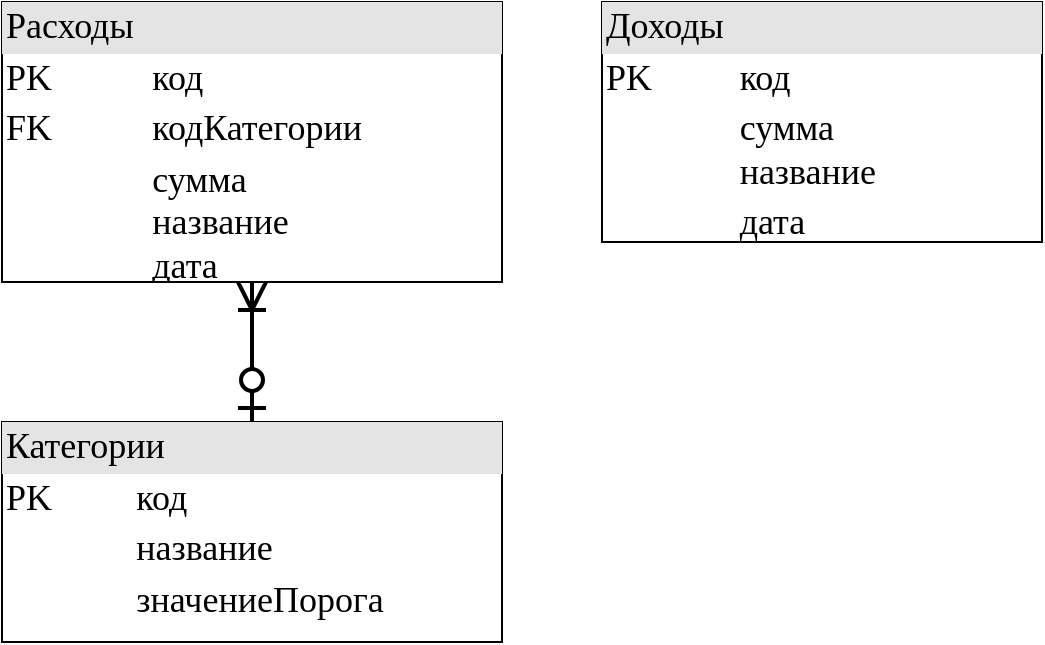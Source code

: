 <mxfile version="10.6.5" type="device"><diagram name="Page-1" id="2ca16b54-16f6-2749-3443-fa8db7711227"><mxGraphModel dx="988" dy="1324" grid="1" gridSize="10" guides="1" tooltips="1" connect="1" arrows="1" fold="1" page="1" pageScale="1" pageWidth="1100" pageHeight="850" background="#ffffff" math="0" shadow="0"><root><mxCell id="0"/><mxCell id="1" parent="0"/><mxCell id="js4tIPUn7rarIPgAlSwf-2" value="&lt;div style=&quot;box-sizing: border-box ; width: 100% ; background: rgb(228 , 228 , 228) ; padding: 2px ; font-size: 18px&quot;&gt;Расходы&lt;/div&gt;&lt;table style=&quot;width: 100% ; font-size: 18px&quot; cellpadding=&quot;2&quot; cellspacing=&quot;0&quot;&gt;&lt;tbody&gt;&lt;tr&gt;&lt;td&gt;&lt;font style=&quot;font-size: 18px&quot;&gt;PK&lt;/font&gt;&lt;/td&gt;&lt;td&gt;код&lt;/td&gt;&lt;/tr&gt;&lt;tr&gt;&lt;td&gt;&lt;font style=&quot;font-size: 18px&quot;&gt;FK&amp;nbsp; &amp;nbsp;&amp;nbsp;&lt;/font&gt;&lt;/td&gt;&lt;td&gt;&lt;font style=&quot;font-size: 18px&quot;&gt;кодКатегории&lt;/font&gt;&lt;/td&gt;&lt;/tr&gt;&lt;tr&gt;&lt;td&gt;&lt;/td&gt;&lt;td&gt;сумма&lt;br&gt;название&lt;br&gt;дата&lt;br&gt;&lt;br&gt;&lt;/td&gt;&lt;/tr&gt;&lt;/tbody&gt;&lt;/table&gt;" style="verticalAlign=top;align=left;overflow=fill;html=1;rounded=0;shadow=0;comic=0;labelBackgroundColor=none;strokeColor=#000000;strokeWidth=1;fillColor=#ffffff;fontFamily=Verdana;fontSize=12;fontColor=#000000;" vertex="1" parent="1"><mxGeometry x="170" y="-440" width="250" height="140" as="geometry"/></mxCell><mxCell id="js4tIPUn7rarIPgAlSwf-3" value="&lt;div style=&quot;box-sizing: border-box ; width: 100% ; background: rgb(228 , 228 , 228) ; padding: 2px ; font-size: 18px&quot;&gt;Доходы&lt;/div&gt;&lt;table style=&quot;width: 100% ; font-size: 18px&quot; cellpadding=&quot;2&quot; cellspacing=&quot;0&quot;&gt;&lt;tbody&gt;&lt;tr&gt;&lt;td&gt;&lt;font style=&quot;font-size: 18px&quot;&gt;PK&amp;nbsp;&lt;/font&gt;&lt;/td&gt;&lt;td&gt;код&lt;/td&gt;&lt;/tr&gt;&lt;tr&gt;&lt;td&gt;&lt;br&gt;&lt;/td&gt;&lt;td&gt;сумма&lt;br&gt;название&lt;/td&gt;&lt;/tr&gt;&lt;tr&gt;&lt;td&gt;&lt;/td&gt;&lt;td&gt;дата&lt;/td&gt;&lt;/tr&gt;&lt;/tbody&gt;&lt;/table&gt;" style="verticalAlign=top;align=left;overflow=fill;html=1;rounded=0;shadow=0;comic=0;labelBackgroundColor=none;strokeColor=#000000;strokeWidth=1;fillColor=#ffffff;fontFamily=Verdana;fontSize=12;fontColor=#000000;" vertex="1" parent="1"><mxGeometry x="470" y="-440" width="220" height="120" as="geometry"/></mxCell><mxCell id="js4tIPUn7rarIPgAlSwf-4" value="&lt;div style=&quot;box-sizing: border-box ; width: 100% ; background: rgb(228 , 228 , 228) ; padding: 2px ; font-size: 18px&quot;&gt;&lt;font style=&quot;font-size: 18px&quot;&gt;Категории&lt;/font&gt;&lt;/div&gt;&lt;table style=&quot;width: 100% ; font-size: 18px&quot; cellpadding=&quot;2&quot; cellspacing=&quot;0&quot;&gt;&lt;tbody&gt;&lt;tr&gt;&lt;td&gt;&lt;font style=&quot;font-size: 18px&quot;&gt;PK&amp;nbsp; &amp;nbsp;&amp;nbsp;&lt;/font&gt;&lt;/td&gt;&lt;td&gt;код&lt;/td&gt;&lt;/tr&gt;&lt;tr&gt;&lt;td&gt;&lt;br&gt;&lt;/td&gt;&lt;td&gt;название&lt;/td&gt;&lt;/tr&gt;&lt;tr&gt;&lt;td&gt;&lt;/td&gt;&lt;td&gt;&lt;font style=&quot;font-size: 18px&quot;&gt;значениеПорога&lt;/font&gt;&lt;/td&gt;&lt;/tr&gt;&lt;/tbody&gt;&lt;/table&gt;" style="verticalAlign=top;align=left;overflow=fill;html=1;rounded=0;shadow=0;comic=0;labelBackgroundColor=none;strokeColor=#000000;strokeWidth=1;fillColor=#ffffff;fontFamily=Verdana;fontSize=12;fontColor=#000000;" vertex="1" parent="1"><mxGeometry x="170" y="-230" width="250" height="110" as="geometry"/></mxCell><mxCell id="js4tIPUn7rarIPgAlSwf-5" value="" style="edgeStyle=orthogonalEdgeStyle;html=1;endArrow=ERoneToMany;startArrow=ERzeroToOne;labelBackgroundColor=none;fontFamily=Verdana;fontSize=12;align=left;entryX=0.5;entryY=1;entryDx=0;entryDy=0;strokeWidth=2;endSize=11;startSize=11;exitX=0.5;exitY=0;exitDx=0;exitDy=0;startFill=1;" edge="1" parent="1" source="js4tIPUn7rarIPgAlSwf-4" target="js4tIPUn7rarIPgAlSwf-2"><mxGeometry width="100" height="100" relative="1" as="geometry"><mxPoint x="410" y="-280" as="sourcePoint"/><mxPoint x="280.056" y="-239.889" as="targetPoint"/><Array as="points"/></mxGeometry></mxCell></root></mxGraphModel></diagram></mxfile>
